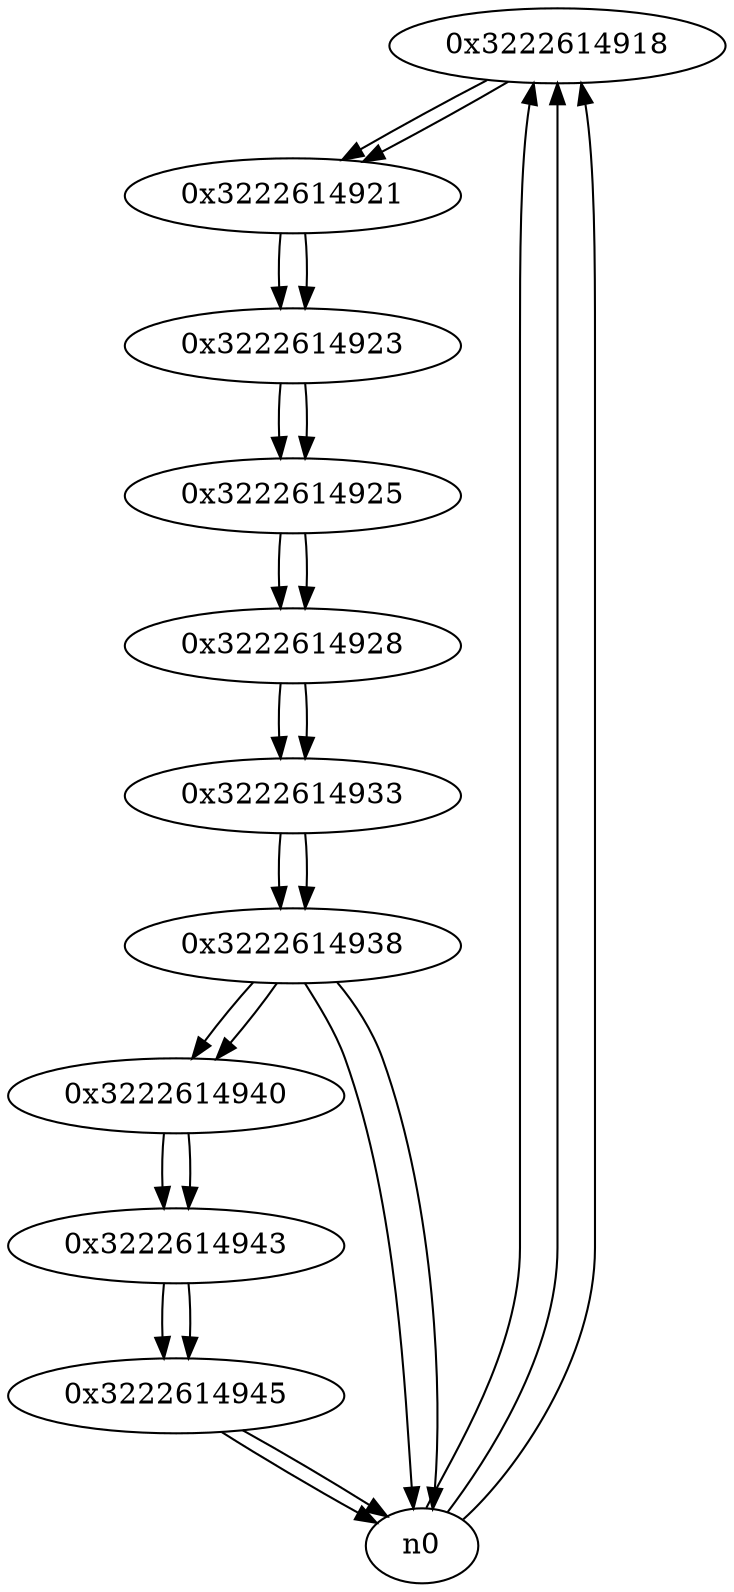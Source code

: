 digraph G{
/* nodes */
  n1 [label="0x3222614918"]
  n2 [label="0x3222614921"]
  n3 [label="0x3222614923"]
  n4 [label="0x3222614925"]
  n5 [label="0x3222614928"]
  n6 [label="0x3222614933"]
  n7 [label="0x3222614938"]
  n8 [label="0x3222614940"]
  n9 [label="0x3222614943"]
  n10 [label="0x3222614945"]
/* edges */
n1 -> n2;
n0 -> n1;
n0 -> n1;
n0 -> n1;
n2 -> n3;
n1 -> n2;
n3 -> n4;
n2 -> n3;
n4 -> n5;
n3 -> n4;
n5 -> n6;
n4 -> n5;
n6 -> n7;
n5 -> n6;
n7 -> n8;
n7 -> n0;
n7 -> n0;
n6 -> n7;
n8 -> n9;
n7 -> n8;
n9 -> n10;
n8 -> n9;
n10 -> n0;
n10 -> n0;
n9 -> n10;
}
